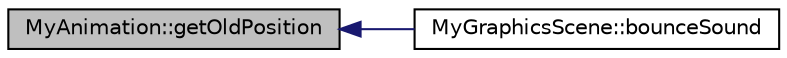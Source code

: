 digraph "MyAnimation::getOldPosition"
{
  edge [fontname="Helvetica",fontsize="10",labelfontname="Helvetica",labelfontsize="10"];
  node [fontname="Helvetica",fontsize="10",shape=record];
  rankdir="LR";
  Node1 [label="MyAnimation::getOldPosition",height=0.2,width=0.4,color="black", fillcolor="grey75", style="filled" fontcolor="black"];
  Node1 -> Node2 [dir="back",color="midnightblue",fontsize="10",style="solid",fontname="Helvetica"];
  Node2 [label="MyGraphicsScene::bounceSound",height=0.2,width=0.4,color="black", fillcolor="white", style="filled",URL="$class_my_graphics_scene.html#ae13be07253c9d3ff11c336c09cd89daf",tooltip="Slot für das Abspielen von Bounce geräuschen. Bei jeder Richtungsänderung des Objekts kann zur entspr..."];
}
